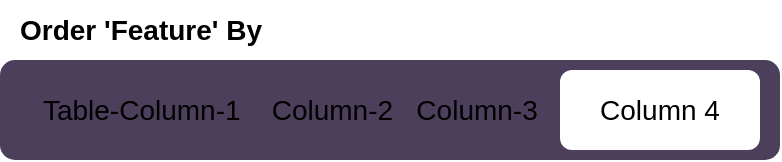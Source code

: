 <mxfile>
    <diagram id="Ne9W5e-0ec1TSnVYc7ql" name="Page-1">
        <mxGraphModel dx="1776" dy="1042" grid="1" gridSize="10" guides="1" tooltips="1" connect="1" arrows="1" fold="1" page="1" pageScale="1" pageWidth="1200" pageHeight="1600" math="0" shadow="0">
            <root>
                <mxCell id="0"/>
                <mxCell id="1" parent="0"/>
                <mxCell id="2" value="&lt;span style=&quot;font-size: 14px;&quot;&gt;&amp;nbsp; &amp;nbsp; &amp;nbsp;Table-Column-1&amp;nbsp; &amp;nbsp; Column-2&amp;nbsp; &amp;nbsp;Column-3&amp;nbsp;&amp;nbsp;&lt;/span&gt;" style="rounded=1;whiteSpace=wrap;html=1;fillColor=#4C3F5C;strokeColor=none;align=left;" vertex="1" parent="1">
                    <mxGeometry x="40" y="280" width="390" height="50" as="geometry"/>
                </mxCell>
                <mxCell id="6" value="&lt;b&gt;&lt;font style=&quot;font-size: 14px;&quot;&gt;Order 'Feature' By&lt;/font&gt;&lt;/b&gt;" style="text;html=1;align=center;verticalAlign=middle;resizable=0;points=[];autosize=1;strokeColor=none;fillColor=none;" vertex="1" parent="1">
                    <mxGeometry x="40" y="250" width="140" height="30" as="geometry"/>
                </mxCell>
                <mxCell id="8" value="Column 4" style="rounded=1;whiteSpace=wrap;html=1;fontSize=14;fillColor=default;strokeColor=none;" vertex="1" parent="1">
                    <mxGeometry x="320" y="285" width="100" height="40" as="geometry"/>
                </mxCell>
            </root>
        </mxGraphModel>
    </diagram>
</mxfile>